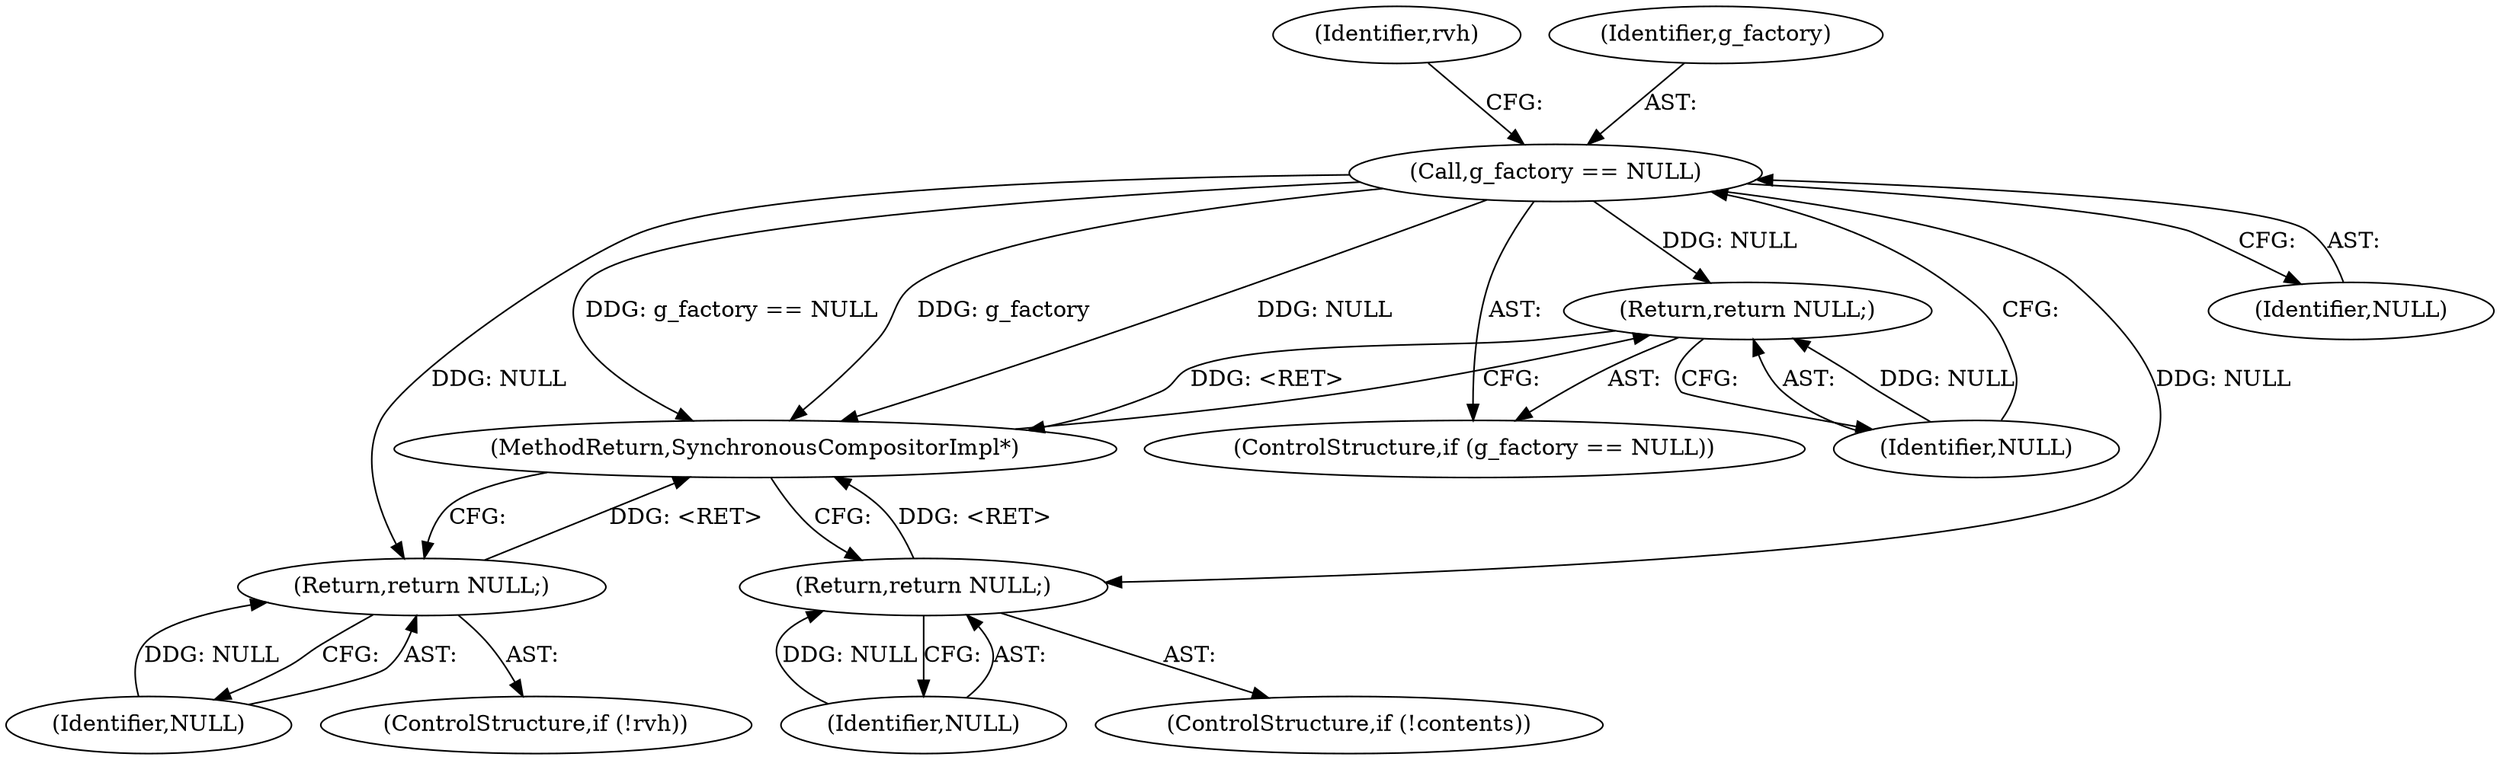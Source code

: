 digraph "1_Chrome_0e3d721470add955c056e3051614f58c7220e85b_6@del" {
"1000105" [label="(Call,g_factory == NULL)"];
"1000108" [label="(Return,return NULL;)"];
"1000119" [label="(Return,return NULL;)"];
"1000129" [label="(Return,return NULL;)"];
"1000112" [label="(Identifier,rvh)"];
"1000130" [label="(Identifier,NULL)"];
"1000106" [label="(Identifier,g_factory)"];
"1000104" [label="(ControlStructure,if (g_factory == NULL))"];
"1000107" [label="(Identifier,NULL)"];
"1000134" [label="(MethodReturn,SynchronousCompositorImpl*)"];
"1000129" [label="(Return,return NULL;)"];
"1000120" [label="(Identifier,NULL)"];
"1000105" [label="(Call,g_factory == NULL)"];
"1000109" [label="(Identifier,NULL)"];
"1000119" [label="(Return,return NULL;)"];
"1000116" [label="(ControlStructure,if (!rvh))"];
"1000126" [label="(ControlStructure,if (!contents))"];
"1000108" [label="(Return,return NULL;)"];
"1000105" -> "1000104"  [label="AST: "];
"1000105" -> "1000107"  [label="CFG: "];
"1000106" -> "1000105"  [label="AST: "];
"1000107" -> "1000105"  [label="AST: "];
"1000109" -> "1000105"  [label="CFG: "];
"1000112" -> "1000105"  [label="CFG: "];
"1000105" -> "1000134"  [label="DDG: NULL"];
"1000105" -> "1000134"  [label="DDG: g_factory == NULL"];
"1000105" -> "1000134"  [label="DDG: g_factory"];
"1000105" -> "1000108"  [label="DDG: NULL"];
"1000105" -> "1000119"  [label="DDG: NULL"];
"1000105" -> "1000129"  [label="DDG: NULL"];
"1000108" -> "1000104"  [label="AST: "];
"1000108" -> "1000109"  [label="CFG: "];
"1000109" -> "1000108"  [label="AST: "];
"1000134" -> "1000108"  [label="CFG: "];
"1000108" -> "1000134"  [label="DDG: <RET>"];
"1000109" -> "1000108"  [label="DDG: NULL"];
"1000119" -> "1000116"  [label="AST: "];
"1000119" -> "1000120"  [label="CFG: "];
"1000120" -> "1000119"  [label="AST: "];
"1000134" -> "1000119"  [label="CFG: "];
"1000119" -> "1000134"  [label="DDG: <RET>"];
"1000120" -> "1000119"  [label="DDG: NULL"];
"1000129" -> "1000126"  [label="AST: "];
"1000129" -> "1000130"  [label="CFG: "];
"1000130" -> "1000129"  [label="AST: "];
"1000134" -> "1000129"  [label="CFG: "];
"1000129" -> "1000134"  [label="DDG: <RET>"];
"1000130" -> "1000129"  [label="DDG: NULL"];
}
